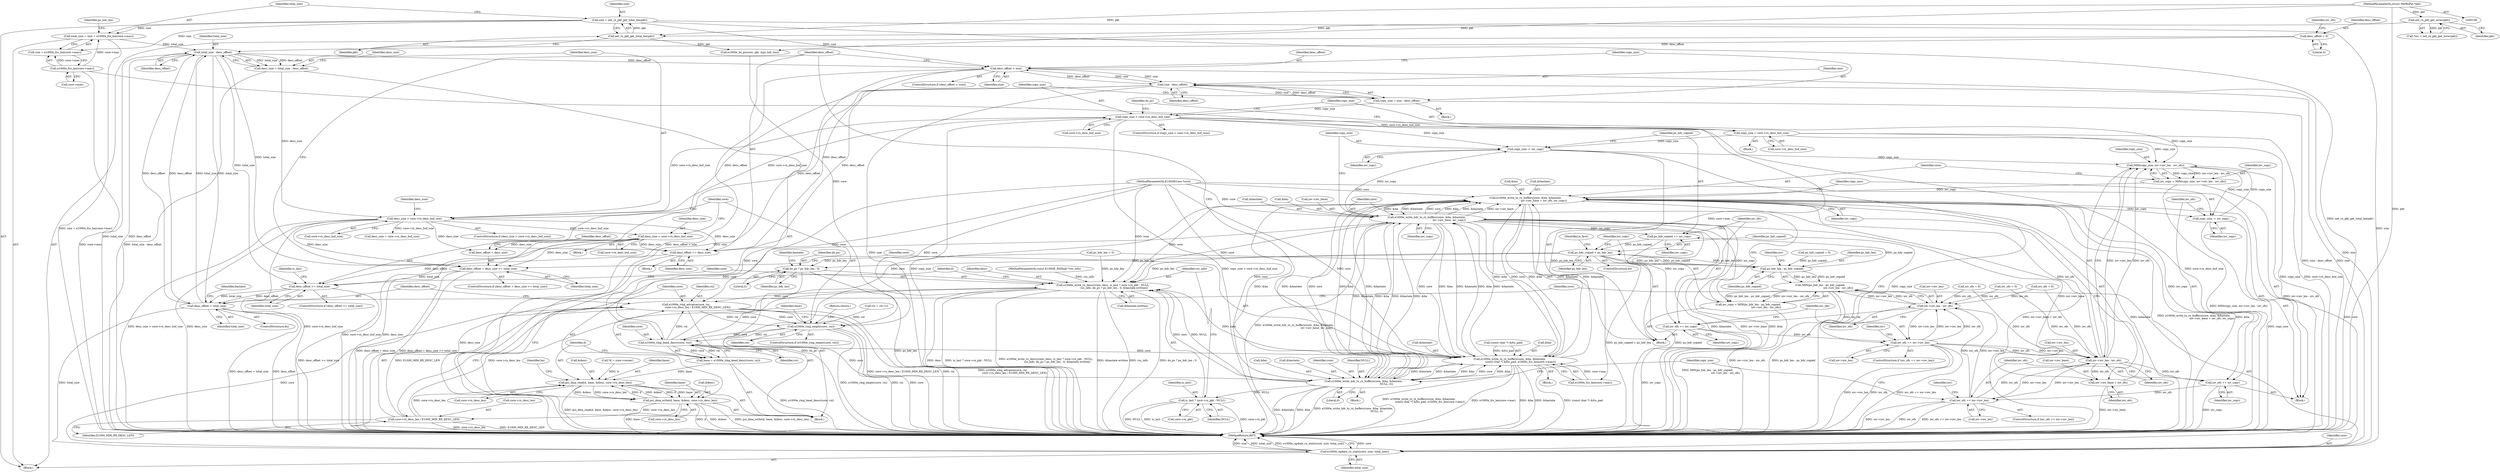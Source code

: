 digraph "0_qemu_4154c7e03fa55b4cf52509a83d50d6c09d743b77_0@API" {
"1000246" [label="(Call,copy_size = core->rx_desc_buf_size)"];
"1000240" [label="(Call,copy_size > core->rx_desc_buf_size)"];
"1000234" [label="(Call,copy_size = size - desc_offset)"];
"1000236" [label="(Call,size - desc_offset)"];
"1000227" [label="(Call,desc_offset < size)"];
"1000182" [label="(Call,total_size - desc_offset)"];
"1000140" [label="(Call,total_size = size + e1000x_fcs_len(core->mac))"];
"1000135" [label="(Call,size = net_rx_pkt_get_total_len(pkt))"];
"1000137" [label="(Call,net_rx_pkt_get_total_len(pkt))"];
"1000132" [label="(Call,net_rx_pkt_get_iovec(pkt))"];
"1000108" [label="(MethodParameterIn,struct NetRxPkt *pkt)"];
"1000144" [label="(Call,e1000x_fcs_len(core->mac))"];
"1000432" [label="(Call,desc_offset < total_size)"];
"1000388" [label="(Call,desc_offset >= total_size)"];
"1000384" [label="(Call,desc_offset += desc_size)"];
"1000186" [label="(Call,desc_size > core->rx_desc_buf_size)"];
"1000180" [label="(Call,desc_size = total_size - desc_offset)"];
"1000197" [label="(Call,desc_size = core->rx_desc_buf_size)"];
"1000364" [label="(Call,desc_offset + desc_size >= total_size)"];
"1000122" [label="(Call,desc_offset = 0)"];
"1000284" [label="(Call,copy_size -= iov_copy)"];
"1000326" [label="(Call,MIN(copy_size, iov->iov_len - iov_ofs))"];
"1000324" [label="(Call,iov_copy = MIN(copy_size, iov->iov_len - iov_ofs))"];
"1000333" [label="(Call,e1000e_write_to_rx_buffers(core, &ba, &bastate,\n                                            iov->iov_base + iov_ofs, iov_copy))"];
"1000274" [label="(Call,e1000e_write_hdr_to_rx_buffers(core, &ba, &bastate,\n                                                      iov->iov_base, iov_copy))"];
"1000287" [label="(Call,ps_hdr_copied += iov_copy)"];
"1000305" [label="(Call,ps_hdr_copied < ps_hdr_len)"];
"1000266" [label="(Call,ps_hdr_len - ps_hdr_copied)"];
"1000265" [label="(Call,MIN(ps_hdr_len - ps_hdr_copied,\n                                           iov->iov_len - iov_ofs))"];
"1000263" [label="(Call,iov_copy = MIN(ps_hdr_len - ps_hdr_copied,\n                                           iov->iov_len - iov_ofs))"];
"1000398" [label="(Call,e1000e_write_rx_descr(core, desc, is_last ? core->rx_pkt : NULL,\n                           rss_info, do_ps ? ps_hdr_len : 0, &bastate.written))"];
"1000424" [label="(Call,e1000e_ring_advance(core, rxi,\n                            core->rx_desc_len / E1000_MIN_RX_DESC_LEN))"];
"1000203" [label="(Call,e1000e_ring_empty(core, rxi))"];
"1000210" [label="(Call,e1000e_ring_head_descr(core, rxi))"];
"1000208" [label="(Call,base = e1000e_ring_head_descr(core, rxi))"];
"1000213" [label="(Call,pci_dma_read(d, base, &desc, core->rx_desc_len))"];
"1000416" [label="(Call,pci_dma_write(d, base, &desc, core->rx_desc_len))"];
"1000427" [label="(Call,core->rx_desc_len / E1000_MIN_RX_DESC_LEN)"];
"1000313" [label="(Call,e1000e_write_hdr_to_rx_buffers(core, &ba, &bastate,\n                                                       NULL, 0))"];
"1000370" [label="(Call,e1000e_write_to_rx_buffers(core, &ba, &bastate,\n                          (const char *) &fcs_pad, e1000x_fcs_len(core->mac)))"];
"1000401" [label="(Call,is_last ? core->rx_pkt : NULL)"];
"1000435" [label="(Call,e1000e_update_rx_stats(core, size, total_size))"];
"1000408" [label="(Call,do_ps ? ps_hdr_len : 0)"];
"1000290" [label="(Call,iov_ofs += iov_copy)"];
"1000294" [label="(Call,iov_ofs == iov->iov_len)"];
"1000269" [label="(Call,iov->iov_len - iov_ofs)"];
"1000328" [label="(Call,iov->iov_len - iov_ofs)"];
"1000339" [label="(Call,iov->iov_base + iov_ofs)"];
"1000348" [label="(Call,iov_ofs += iov_copy)"];
"1000352" [label="(Call,iov_ofs == iov->iov_len)"];
"1000345" [label="(Call,copy_size -= iov_copy)"];
"1000334" [label="(Identifier,core)"];
"1000389" [label="(Identifier,desc_offset)"];
"1000264" [label="(Identifier,iov_copy)"];
"1000211" [label="(Identifier,core)"];
"1000246" [label="(Call,copy_size = core->rx_desc_buf_size)"];
"1000293" [label="(ControlStructure,if (iov_ofs == iov->iov_len))"];
"1000202" [label="(ControlStructure,if (e1000e_ring_empty(core, rxi)))"];
"1000436" [label="(Identifier,core)"];
"1000339" [label="(Call,iov->iov_base + iov_ofs)"];
"1000325" [label="(Identifier,iov_copy)"];
"1000216" [label="(Call,&desc)"];
"1000208" [label="(Call,base = e1000e_ring_head_descr(core, rxi))"];
"1000418" [label="(Identifier,base)"];
"1000132" [label="(Call,net_rx_pkt_get_iovec(pkt))"];
"1000333" [label="(Call,e1000e_write_to_rx_buffers(core, &ba, &bastate,\n                                            iov->iov_base + iov_ofs, iov_copy))"];
"1000402" [label="(Identifier,is_last)"];
"1000263" [label="(Call,iov_copy = MIN(ps_hdr_len - ps_hdr_copied,\n                                           iov->iov_len - iov_ofs))"];
"1000431" [label="(Identifier,E1000_MIN_RX_DESC_LEN)"];
"1000324" [label="(Call,iov_copy = MIN(copy_size, iov->iov_len - iov_ofs))"];
"1000435" [label="(Call,e1000e_update_rx_stats(core, size, total_size))"];
"1000210" [label="(Call,e1000e_ring_head_descr(core, rxi))"];
"1000309" [label="(Identifier,is_first)"];
"1000427" [label="(Call,core->rx_desc_len / E1000_MIN_RX_DESC_LEN)"];
"1000296" [label="(Call,iov->iov_len)"];
"1000371" [label="(Identifier,core)"];
"1000289" [label="(Identifier,iov_copy)"];
"1000390" [label="(Identifier,total_size)"];
"1000346" [label="(Identifier,copy_size)"];
"1000270" [label="(Call,iov->iov_len)"];
"1000126" [label="(Call,iov_ofs = 0)"];
"1000315" [label="(Call,&ba)"];
"1000302" [label="(Call,iov_ofs = 0)"];
"1000284" [label="(Call,copy_size -= iov_copy)"];
"1000124" [label="(Literal,0)"];
"1000209" [label="(Identifier,base)"];
"1000332" [label="(Identifier,iov_ofs)"];
"1000107" [label="(MethodParameterIn,E1000ECore *core)"];
"1000138" [label="(Identifier,pkt)"];
"1000225" [label="(Block,)"];
"1000285" [label="(Identifier,copy_size)"];
"1000343" [label="(Identifier,iov_ofs)"];
"1000290" [label="(Call,iov_ofs += iov_copy)"];
"1000151" [label="(Identifier,ps_hdr_len)"];
"1000388" [label="(Call,desc_offset >= total_size)"];
"1000306" [label="(Identifier,ps_hdr_copied)"];
"1000193" [label="(Identifier,desc_size)"];
"1000142" [label="(Call,size + e1000x_fcs_len(core->mac))"];
"1000322" [label="(Identifier,copy_size)"];
"1000291" [label="(Identifier,iov_ofs)"];
"1000269" [label="(Call,iov->iov_len - iov_ofs)"];
"1000369" [label="(Block,)"];
"1000317" [label="(Call,&bastate)"];
"1000294" [label="(Call,iov_ofs == iov->iov_len)"];
"1000374" [label="(Call,&bastate)"];
"1000432" [label="(Call,desc_offset < total_size)"];
"1000235" [label="(Identifier,copy_size)"];
"1000387" [label="(ControlStructure,if (desc_offset >= total_size))"];
"1000368" [label="(Identifier,total_size)"];
"1000212" [label="(Identifier,rxi)"];
"1000345" [label="(Call,copy_size -= iov_copy)"];
"1000283" [label="(Identifier,iov_copy)"];
"1000288" [label="(Identifier,ps_hdr_copied)"];
"1000398" [label="(Call,e1000e_write_rx_descr(core, desc, is_last ? core->rx_pkt : NULL,\n                           rss_info, do_ps ? ps_hdr_len : 0, &bastate.written))"];
"1000401" [label="(Call,is_last ? core->rx_pkt : NULL)"];
"1000312" [label="(Block,)"];
"1000276" [label="(Call,&ba)"];
"1000226" [label="(ControlStructure,if (desc_offset < size))"];
"1000186" [label="(Call,desc_size > core->rx_desc_buf_size)"];
"1000280" [label="(Call,iov->iov_base)"];
"1000110" [label="(MethodParameterIn,const E1000E_RSSInfo *rss_info)"];
"1000301" [label="(Identifier,iov)"];
"1000287" [label="(Call,ps_hdr_copied += iov_copy)"];
"1000352" [label="(Call,iov_ofs == iov->iov_len)"];
"1000248" [label="(Call,core->rx_desc_buf_size)"];
"1000123" [label="(Identifier,desc_offset)"];
"1000370" [label="(Call,e1000e_write_to_rx_buffers(core, &ba, &bastate,\n                          (const char *) &fcs_pad, e1000x_fcs_len(core->mac)))"];
"1000136" [label="(Identifier,size)"];
"1000354" [label="(Call,iov->iov_len)"];
"1000133" [label="(Identifier,pkt)"];
"1000376" [label="(Call,(const char *) &fcs_pad)"];
"1000184" [label="(Identifier,desc_offset)"];
"1000428" [label="(Call,core->rx_desc_len)"];
"1000275" [label="(Identifier,core)"];
"1000416" [label="(Call,pci_dma_write(d, base, &desc, core->rx_desc_len))"];
"1000205" [label="(Identifier,rxi)"];
"1000351" [label="(ControlStructure,if (iov_ofs == iov->iov_len))"];
"1000197" [label="(Call,desc_size = core->rx_desc_buf_size)"];
"1000108" [label="(MethodParameterIn,struct NetRxPkt *pkt)"];
"1000305" [label="(Call,ps_hdr_copied < ps_hdr_len)"];
"1000439" [label="(MethodReturn,RET)"];
"1000214" [label="(Identifier,d)"];
"1000353" [label="(Identifier,iov_ofs)"];
"1000335" [label="(Call,&ba)"];
"1000385" [label="(Identifier,desc_offset)"];
"1000314" [label="(Identifier,core)"];
"1000350" [label="(Identifier,iov_copy)"];
"1000183" [label="(Identifier,total_size)"];
"1000274" [label="(Call,e1000e_write_hdr_to_rx_buffers(core, &ba, &bastate,\n                                                      iov->iov_base, iov_copy))"];
"1000130" [label="(Call,*iov = net_rx_pkt_get_iovec(pkt))"];
"1000267" [label="(Identifier,ps_hdr_len)"];
"1000111" [label="(Block,)"];
"1000271" [label="(Identifier,iov)"];
"1000426" [label="(Identifier,rxi)"];
"1000113" [label="(Call,*d = core->owner)"];
"1000165" [label="(Call,rxi = rxr->i)"];
"1000323" [label="(Block,)"];
"1000295" [label="(Identifier,iov_ofs)"];
"1000286" [label="(Identifier,iov_copy)"];
"1000320" [label="(Literal,0)"];
"1000307" [label="(Identifier,ps_hdr_len)"];
"1000412" [label="(Call,&bastate.written)"];
"1000419" [label="(Call,&desc)"];
"1000266" [label="(Call,ps_hdr_len - ps_hdr_copied)"];
"1000328" [label="(Call,iov->iov_len - iov_ofs)"];
"1000156" [label="(Call,e1000e_do_ps(core, pkt, &ps_hdr_len))"];
"1000363" [label="(ControlStructure,if (desc_offset + desc_size >= total_size))"];
"1000273" [label="(Identifier,iov_ofs)"];
"1000434" [label="(Identifier,total_size)"];
"1000326" [label="(Call,MIN(copy_size, iov->iov_len - iov_ofs))"];
"1000122" [label="(Call,desc_offset = 0)"];
"1000171" [label="(Block,)"];
"1000247" [label="(Identifier,copy_size)"];
"1000144" [label="(Call,e1000x_fcs_len(core->mac))"];
"1000380" [label="(Call,e1000x_fcs_len(core->mac))"];
"1000240" [label="(Call,copy_size > core->rx_desc_buf_size)"];
"1000237" [label="(Identifier,size)"];
"1000313" [label="(Call,e1000e_write_hdr_to_rx_buffers(core, &ba, &bastate,\n                                                       NULL, 0))"];
"1000414" [label="(Identifier,bastate)"];
"1000292" [label="(Identifier,iov_copy)"];
"1000141" [label="(Identifier,total_size)"];
"1000150" [label="(Call,ps_hdr_len = 0)"];
"1000252" [label="(Identifier,do_ps)"];
"1000242" [label="(Call,core->rx_desc_buf_size)"];
"1000384" [label="(Call,desc_offset += desc_size)"];
"1000215" [label="(Identifier,base)"];
"1000340" [label="(Call,iov->iov_base)"];
"1000187" [label="(Identifier,desc_size)"];
"1000227" [label="(Call,desc_offset < size)"];
"1000191" [label="(Block,)"];
"1000344" [label="(Identifier,iov_copy)"];
"1000417" [label="(Identifier,d)"];
"1000372" [label="(Call,&ba)"];
"1000327" [label="(Identifier,copy_size)"];
"1000319" [label="(Identifier,NULL)"];
"1000425" [label="(Identifier,core)"];
"1000393" [label="(Identifier,is_last)"];
"1000348" [label="(Call,iov_ofs += iov_copy)"];
"1000204" [label="(Identifier,core)"];
"1000127" [label="(Identifier,iov_ofs)"];
"1000360" [label="(Call,iov_ofs = 0)"];
"1000239" [label="(ControlStructure,if (copy_size > core->rx_desc_buf_size))"];
"1000137" [label="(Call,net_rx_pkt_get_total_len(pkt))"];
"1000409" [label="(Identifier,do_ps)"];
"1000140" [label="(Call,total_size = size + e1000x_fcs_len(core->mac))"];
"1000347" [label="(Identifier,iov_copy)"];
"1000145" [label="(Call,core->mac)"];
"1000424" [label="(Call,e1000e_ring_advance(core, rxi,\n                            core->rx_desc_len / E1000_MIN_RX_DESC_LEN))"];
"1000403" [label="(Call,core->rx_pkt)"];
"1000199" [label="(Call,core->rx_desc_buf_size)"];
"1000218" [label="(Call,core->rx_desc_len)"];
"1000386" [label="(Identifier,desc_size)"];
"1000406" [label="(Identifier,NULL)"];
"1000213" [label="(Call,pci_dma_read(d, base, &desc, core->rx_desc_len))"];
"1000170" [label="(ControlStructure,do)"];
"1000175" [label="(Identifier,bastate)"];
"1000359" [label="(Identifier,iov)"];
"1000438" [label="(Identifier,total_size)"];
"1000207" [label="(Return,return;)"];
"1000265" [label="(Call,MIN(ps_hdr_len - ps_hdr_copied,\n                                           iov->iov_len - iov_ofs))"];
"1000245" [label="(Block,)"];
"1000268" [label="(Identifier,ps_hdr_copied)"];
"1000349" [label="(Identifier,iov_ofs)"];
"1000408" [label="(Call,do_ps ? ps_hdr_len : 0)"];
"1000400" [label="(Identifier,desc)"];
"1000203" [label="(Call,e1000e_ring_empty(core, rxi))"];
"1000437" [label="(Identifier,size)"];
"1000258" [label="(Call,ps_hdr_copied = 0)"];
"1000230" [label="(Block,)"];
"1000262" [label="(Block,)"];
"1000364" [label="(Call,desc_offset + desc_size >= total_size)"];
"1000180" [label="(Call,desc_size = total_size - desc_offset)"];
"1000399" [label="(Identifier,core)"];
"1000411" [label="(Literal,0)"];
"1000241" [label="(Identifier,copy_size)"];
"1000185" [label="(ControlStructure,if (desc_size > core->rx_desc_buf_size))"];
"1000433" [label="(Identifier,desc_offset)"];
"1000410" [label="(Identifier,ps_hdr_len)"];
"1000236" [label="(Call,size - desc_offset)"];
"1000135" [label="(Call,size = net_rx_pkt_get_total_len(pkt))"];
"1000181" [label="(Identifier,desc_size)"];
"1000198" [label="(Identifier,desc_size)"];
"1000407" [label="(Identifier,rss_info)"];
"1000228" [label="(Identifier,desc_offset)"];
"1000188" [label="(Call,core->rx_desc_buf_size)"];
"1000192" [label="(Call,desc_size = core->rx_desc_buf_size)"];
"1000421" [label="(Call,core->rx_desc_len)"];
"1000223" [label="(Identifier,ba)"];
"1000329" [label="(Call,iov->iov_len)"];
"1000365" [label="(Call,desc_offset + desc_size)"];
"1000238" [label="(Identifier,desc_offset)"];
"1000278" [label="(Call,&bastate)"];
"1000261" [label="(ControlStructure,do)"];
"1000234" [label="(Call,copy_size = size - desc_offset)"];
"1000182" [label="(Call,total_size - desc_offset)"];
"1000337" [label="(Call,&bastate)"];
"1000229" [label="(Identifier,size)"];
"1000246" -> "1000245"  [label="AST: "];
"1000246" -> "1000248"  [label="CFG: "];
"1000247" -> "1000246"  [label="AST: "];
"1000248" -> "1000246"  [label="AST: "];
"1000252" -> "1000246"  [label="CFG: "];
"1000246" -> "1000439"  [label="DDG: core->rx_desc_buf_size"];
"1000246" -> "1000439"  [label="DDG: copy_size"];
"1000240" -> "1000246"  [label="DDG: core->rx_desc_buf_size"];
"1000246" -> "1000284"  [label="DDG: copy_size"];
"1000246" -> "1000326"  [label="DDG: copy_size"];
"1000240" -> "1000239"  [label="AST: "];
"1000240" -> "1000242"  [label="CFG: "];
"1000241" -> "1000240"  [label="AST: "];
"1000242" -> "1000240"  [label="AST: "];
"1000247" -> "1000240"  [label="CFG: "];
"1000252" -> "1000240"  [label="CFG: "];
"1000240" -> "1000439"  [label="DDG: copy_size > core->rx_desc_buf_size"];
"1000240" -> "1000439"  [label="DDG: core->rx_desc_buf_size"];
"1000240" -> "1000439"  [label="DDG: copy_size"];
"1000240" -> "1000186"  [label="DDG: core->rx_desc_buf_size"];
"1000234" -> "1000240"  [label="DDG: copy_size"];
"1000186" -> "1000240"  [label="DDG: core->rx_desc_buf_size"];
"1000240" -> "1000284"  [label="DDG: copy_size"];
"1000240" -> "1000326"  [label="DDG: copy_size"];
"1000234" -> "1000230"  [label="AST: "];
"1000234" -> "1000236"  [label="CFG: "];
"1000235" -> "1000234"  [label="AST: "];
"1000236" -> "1000234"  [label="AST: "];
"1000241" -> "1000234"  [label="CFG: "];
"1000234" -> "1000439"  [label="DDG: size - desc_offset"];
"1000236" -> "1000234"  [label="DDG: size"];
"1000236" -> "1000234"  [label="DDG: desc_offset"];
"1000236" -> "1000238"  [label="CFG: "];
"1000237" -> "1000236"  [label="AST: "];
"1000238" -> "1000236"  [label="AST: "];
"1000236" -> "1000439"  [label="DDG: size"];
"1000236" -> "1000227"  [label="DDG: size"];
"1000227" -> "1000236"  [label="DDG: size"];
"1000227" -> "1000236"  [label="DDG: desc_offset"];
"1000236" -> "1000364"  [label="DDG: desc_offset"];
"1000236" -> "1000365"  [label="DDG: desc_offset"];
"1000236" -> "1000384"  [label="DDG: desc_offset"];
"1000236" -> "1000435"  [label="DDG: size"];
"1000227" -> "1000226"  [label="AST: "];
"1000227" -> "1000229"  [label="CFG: "];
"1000228" -> "1000227"  [label="AST: "];
"1000229" -> "1000227"  [label="AST: "];
"1000235" -> "1000227"  [label="CFG: "];
"1000385" -> "1000227"  [label="CFG: "];
"1000227" -> "1000439"  [label="DDG: desc_offset < size"];
"1000227" -> "1000439"  [label="DDG: size"];
"1000182" -> "1000227"  [label="DDG: desc_offset"];
"1000135" -> "1000227"  [label="DDG: size"];
"1000227" -> "1000384"  [label="DDG: desc_offset"];
"1000227" -> "1000435"  [label="DDG: size"];
"1000182" -> "1000180"  [label="AST: "];
"1000182" -> "1000184"  [label="CFG: "];
"1000183" -> "1000182"  [label="AST: "];
"1000184" -> "1000182"  [label="AST: "];
"1000180" -> "1000182"  [label="CFG: "];
"1000182" -> "1000439"  [label="DDG: desc_offset"];
"1000182" -> "1000439"  [label="DDG: total_size"];
"1000182" -> "1000180"  [label="DDG: total_size"];
"1000182" -> "1000180"  [label="DDG: desc_offset"];
"1000140" -> "1000182"  [label="DDG: total_size"];
"1000432" -> "1000182"  [label="DDG: total_size"];
"1000432" -> "1000182"  [label="DDG: desc_offset"];
"1000122" -> "1000182"  [label="DDG: desc_offset"];
"1000182" -> "1000364"  [label="DDG: total_size"];
"1000182" -> "1000388"  [label="DDG: total_size"];
"1000182" -> "1000432"  [label="DDG: desc_offset"];
"1000182" -> "1000432"  [label="DDG: total_size"];
"1000140" -> "1000111"  [label="AST: "];
"1000140" -> "1000142"  [label="CFG: "];
"1000141" -> "1000140"  [label="AST: "];
"1000142" -> "1000140"  [label="AST: "];
"1000151" -> "1000140"  [label="CFG: "];
"1000140" -> "1000439"  [label="DDG: size + e1000x_fcs_len(core->mac)"];
"1000135" -> "1000140"  [label="DDG: size"];
"1000144" -> "1000140"  [label="DDG: core->mac"];
"1000135" -> "1000111"  [label="AST: "];
"1000135" -> "1000137"  [label="CFG: "];
"1000136" -> "1000135"  [label="AST: "];
"1000137" -> "1000135"  [label="AST: "];
"1000141" -> "1000135"  [label="CFG: "];
"1000135" -> "1000439"  [label="DDG: net_rx_pkt_get_total_len(pkt)"];
"1000137" -> "1000135"  [label="DDG: pkt"];
"1000135" -> "1000142"  [label="DDG: size"];
"1000135" -> "1000435"  [label="DDG: size"];
"1000137" -> "1000138"  [label="CFG: "];
"1000138" -> "1000137"  [label="AST: "];
"1000132" -> "1000137"  [label="DDG: pkt"];
"1000108" -> "1000137"  [label="DDG: pkt"];
"1000137" -> "1000156"  [label="DDG: pkt"];
"1000132" -> "1000130"  [label="AST: "];
"1000132" -> "1000133"  [label="CFG: "];
"1000133" -> "1000132"  [label="AST: "];
"1000130" -> "1000132"  [label="CFG: "];
"1000132" -> "1000130"  [label="DDG: pkt"];
"1000108" -> "1000132"  [label="DDG: pkt"];
"1000108" -> "1000106"  [label="AST: "];
"1000108" -> "1000439"  [label="DDG: pkt"];
"1000108" -> "1000156"  [label="DDG: pkt"];
"1000144" -> "1000142"  [label="AST: "];
"1000144" -> "1000145"  [label="CFG: "];
"1000145" -> "1000144"  [label="AST: "];
"1000142" -> "1000144"  [label="CFG: "];
"1000144" -> "1000439"  [label="DDG: core->mac"];
"1000144" -> "1000142"  [label="DDG: core->mac"];
"1000144" -> "1000380"  [label="DDG: core->mac"];
"1000432" -> "1000170"  [label="AST: "];
"1000432" -> "1000434"  [label="CFG: "];
"1000433" -> "1000432"  [label="AST: "];
"1000434" -> "1000432"  [label="AST: "];
"1000175" -> "1000432"  [label="CFG: "];
"1000436" -> "1000432"  [label="CFG: "];
"1000432" -> "1000439"  [label="DDG: desc_offset < total_size"];
"1000432" -> "1000439"  [label="DDG: desc_offset"];
"1000388" -> "1000432"  [label="DDG: desc_offset"];
"1000388" -> "1000432"  [label="DDG: total_size"];
"1000432" -> "1000435"  [label="DDG: total_size"];
"1000388" -> "1000387"  [label="AST: "];
"1000388" -> "1000390"  [label="CFG: "];
"1000389" -> "1000388"  [label="AST: "];
"1000390" -> "1000388"  [label="AST: "];
"1000393" -> "1000388"  [label="CFG: "];
"1000399" -> "1000388"  [label="CFG: "];
"1000388" -> "1000439"  [label="DDG: desc_offset >= total_size"];
"1000384" -> "1000388"  [label="DDG: desc_offset"];
"1000364" -> "1000388"  [label="DDG: total_size"];
"1000384" -> "1000225"  [label="AST: "];
"1000384" -> "1000386"  [label="CFG: "];
"1000385" -> "1000384"  [label="AST: "];
"1000386" -> "1000384"  [label="AST: "];
"1000389" -> "1000384"  [label="CFG: "];
"1000384" -> "1000439"  [label="DDG: desc_size"];
"1000186" -> "1000384"  [label="DDG: desc_size"];
"1000197" -> "1000384"  [label="DDG: desc_size"];
"1000186" -> "1000185"  [label="AST: "];
"1000186" -> "1000188"  [label="CFG: "];
"1000187" -> "1000186"  [label="AST: "];
"1000188" -> "1000186"  [label="AST: "];
"1000193" -> "1000186"  [label="CFG: "];
"1000204" -> "1000186"  [label="CFG: "];
"1000186" -> "1000439"  [label="DDG: core->rx_desc_buf_size"];
"1000186" -> "1000439"  [label="DDG: desc_size > core->rx_desc_buf_size"];
"1000186" -> "1000439"  [label="DDG: desc_size"];
"1000180" -> "1000186"  [label="DDG: desc_size"];
"1000186" -> "1000192"  [label="DDG: core->rx_desc_buf_size"];
"1000186" -> "1000197"  [label="DDG: core->rx_desc_buf_size"];
"1000186" -> "1000364"  [label="DDG: desc_size"];
"1000186" -> "1000365"  [label="DDG: desc_size"];
"1000180" -> "1000171"  [label="AST: "];
"1000181" -> "1000180"  [label="AST: "];
"1000187" -> "1000180"  [label="CFG: "];
"1000180" -> "1000439"  [label="DDG: total_size - desc_offset"];
"1000197" -> "1000191"  [label="AST: "];
"1000197" -> "1000199"  [label="CFG: "];
"1000198" -> "1000197"  [label="AST: "];
"1000199" -> "1000197"  [label="AST: "];
"1000204" -> "1000197"  [label="CFG: "];
"1000197" -> "1000439"  [label="DDG: core->rx_desc_buf_size"];
"1000197" -> "1000439"  [label="DDG: desc_size"];
"1000197" -> "1000364"  [label="DDG: desc_size"];
"1000197" -> "1000365"  [label="DDG: desc_size"];
"1000364" -> "1000363"  [label="AST: "];
"1000364" -> "1000368"  [label="CFG: "];
"1000365" -> "1000364"  [label="AST: "];
"1000368" -> "1000364"  [label="AST: "];
"1000371" -> "1000364"  [label="CFG: "];
"1000385" -> "1000364"  [label="CFG: "];
"1000364" -> "1000439"  [label="DDG: desc_offset + desc_size"];
"1000364" -> "1000439"  [label="DDG: desc_offset + desc_size >= total_size"];
"1000122" -> "1000111"  [label="AST: "];
"1000122" -> "1000124"  [label="CFG: "];
"1000123" -> "1000122"  [label="AST: "];
"1000124" -> "1000122"  [label="AST: "];
"1000127" -> "1000122"  [label="CFG: "];
"1000284" -> "1000262"  [label="AST: "];
"1000284" -> "1000286"  [label="CFG: "];
"1000285" -> "1000284"  [label="AST: "];
"1000286" -> "1000284"  [label="AST: "];
"1000288" -> "1000284"  [label="CFG: "];
"1000284" -> "1000439"  [label="DDG: copy_size"];
"1000274" -> "1000284"  [label="DDG: iov_copy"];
"1000284" -> "1000326"  [label="DDG: copy_size"];
"1000326" -> "1000324"  [label="AST: "];
"1000326" -> "1000328"  [label="CFG: "];
"1000327" -> "1000326"  [label="AST: "];
"1000328" -> "1000326"  [label="AST: "];
"1000324" -> "1000326"  [label="CFG: "];
"1000326" -> "1000439"  [label="DDG: iov->iov_len - iov_ofs"];
"1000326" -> "1000324"  [label="DDG: copy_size"];
"1000326" -> "1000324"  [label="DDG: iov->iov_len - iov_ofs"];
"1000345" -> "1000326"  [label="DDG: copy_size"];
"1000328" -> "1000326"  [label="DDG: iov->iov_len"];
"1000328" -> "1000326"  [label="DDG: iov_ofs"];
"1000326" -> "1000345"  [label="DDG: copy_size"];
"1000324" -> "1000323"  [label="AST: "];
"1000325" -> "1000324"  [label="AST: "];
"1000334" -> "1000324"  [label="CFG: "];
"1000324" -> "1000439"  [label="DDG: MIN(copy_size, iov->iov_len - iov_ofs)"];
"1000324" -> "1000333"  [label="DDG: iov_copy"];
"1000333" -> "1000323"  [label="AST: "];
"1000333" -> "1000344"  [label="CFG: "];
"1000334" -> "1000333"  [label="AST: "];
"1000335" -> "1000333"  [label="AST: "];
"1000337" -> "1000333"  [label="AST: "];
"1000339" -> "1000333"  [label="AST: "];
"1000344" -> "1000333"  [label="AST: "];
"1000346" -> "1000333"  [label="CFG: "];
"1000333" -> "1000439"  [label="DDG: iov->iov_base + iov_ofs"];
"1000333" -> "1000439"  [label="DDG: e1000e_write_to_rx_buffers(core, &ba, &bastate,\n                                            iov->iov_base + iov_ofs, iov_copy)"];
"1000333" -> "1000439"  [label="DDG: &bastate"];
"1000333" -> "1000439"  [label="DDG: &ba"];
"1000333" -> "1000274"  [label="DDG: &ba"];
"1000333" -> "1000274"  [label="DDG: &bastate"];
"1000333" -> "1000313"  [label="DDG: &ba"];
"1000333" -> "1000313"  [label="DDG: &bastate"];
"1000210" -> "1000333"  [label="DDG: core"];
"1000313" -> "1000333"  [label="DDG: core"];
"1000313" -> "1000333"  [label="DDG: &ba"];
"1000313" -> "1000333"  [label="DDG: &bastate"];
"1000274" -> "1000333"  [label="DDG: core"];
"1000274" -> "1000333"  [label="DDG: &ba"];
"1000274" -> "1000333"  [label="DDG: &bastate"];
"1000274" -> "1000333"  [label="DDG: iov->iov_base"];
"1000107" -> "1000333"  [label="DDG: core"];
"1000370" -> "1000333"  [label="DDG: &ba"];
"1000370" -> "1000333"  [label="DDG: &bastate"];
"1000328" -> "1000333"  [label="DDG: iov_ofs"];
"1000333" -> "1000345"  [label="DDG: iov_copy"];
"1000333" -> "1000348"  [label="DDG: iov_copy"];
"1000333" -> "1000370"  [label="DDG: core"];
"1000333" -> "1000370"  [label="DDG: &ba"];
"1000333" -> "1000370"  [label="DDG: &bastate"];
"1000333" -> "1000398"  [label="DDG: core"];
"1000274" -> "1000262"  [label="AST: "];
"1000274" -> "1000283"  [label="CFG: "];
"1000275" -> "1000274"  [label="AST: "];
"1000276" -> "1000274"  [label="AST: "];
"1000278" -> "1000274"  [label="AST: "];
"1000280" -> "1000274"  [label="AST: "];
"1000283" -> "1000274"  [label="AST: "];
"1000285" -> "1000274"  [label="CFG: "];
"1000274" -> "1000439"  [label="DDG: iov->iov_base"];
"1000274" -> "1000439"  [label="DDG: e1000e_write_hdr_to_rx_buffers(core, &ba, &bastate,\n                                                      iov->iov_base, iov_copy)"];
"1000274" -> "1000439"  [label="DDG: &bastate"];
"1000274" -> "1000439"  [label="DDG: &ba"];
"1000210" -> "1000274"  [label="DDG: core"];
"1000107" -> "1000274"  [label="DDG: core"];
"1000313" -> "1000274"  [label="DDG: &ba"];
"1000313" -> "1000274"  [label="DDG: &bastate"];
"1000370" -> "1000274"  [label="DDG: &ba"];
"1000370" -> "1000274"  [label="DDG: &bastate"];
"1000263" -> "1000274"  [label="DDG: iov_copy"];
"1000274" -> "1000287"  [label="DDG: iov_copy"];
"1000274" -> "1000290"  [label="DDG: iov_copy"];
"1000274" -> "1000313"  [label="DDG: &ba"];
"1000274" -> "1000313"  [label="DDG: &bastate"];
"1000274" -> "1000339"  [label="DDG: iov->iov_base"];
"1000274" -> "1000370"  [label="DDG: core"];
"1000274" -> "1000370"  [label="DDG: &ba"];
"1000274" -> "1000370"  [label="DDG: &bastate"];
"1000274" -> "1000398"  [label="DDG: core"];
"1000287" -> "1000262"  [label="AST: "];
"1000287" -> "1000289"  [label="CFG: "];
"1000288" -> "1000287"  [label="AST: "];
"1000289" -> "1000287"  [label="AST: "];
"1000291" -> "1000287"  [label="CFG: "];
"1000266" -> "1000287"  [label="DDG: ps_hdr_copied"];
"1000287" -> "1000305"  [label="DDG: ps_hdr_copied"];
"1000305" -> "1000261"  [label="AST: "];
"1000305" -> "1000307"  [label="CFG: "];
"1000306" -> "1000305"  [label="AST: "];
"1000307" -> "1000305"  [label="AST: "];
"1000264" -> "1000305"  [label="CFG: "];
"1000309" -> "1000305"  [label="CFG: "];
"1000305" -> "1000439"  [label="DDG: ps_hdr_copied < ps_hdr_len"];
"1000305" -> "1000439"  [label="DDG: ps_hdr_copied"];
"1000305" -> "1000266"  [label="DDG: ps_hdr_len"];
"1000305" -> "1000266"  [label="DDG: ps_hdr_copied"];
"1000266" -> "1000305"  [label="DDG: ps_hdr_len"];
"1000305" -> "1000398"  [label="DDG: ps_hdr_len"];
"1000305" -> "1000408"  [label="DDG: ps_hdr_len"];
"1000266" -> "1000265"  [label="AST: "];
"1000266" -> "1000268"  [label="CFG: "];
"1000267" -> "1000266"  [label="AST: "];
"1000268" -> "1000266"  [label="AST: "];
"1000271" -> "1000266"  [label="CFG: "];
"1000266" -> "1000265"  [label="DDG: ps_hdr_len"];
"1000266" -> "1000265"  [label="DDG: ps_hdr_copied"];
"1000150" -> "1000266"  [label="DDG: ps_hdr_len"];
"1000258" -> "1000266"  [label="DDG: ps_hdr_copied"];
"1000265" -> "1000263"  [label="AST: "];
"1000265" -> "1000269"  [label="CFG: "];
"1000269" -> "1000265"  [label="AST: "];
"1000263" -> "1000265"  [label="CFG: "];
"1000265" -> "1000439"  [label="DDG: iov->iov_len - iov_ofs"];
"1000265" -> "1000439"  [label="DDG: ps_hdr_len - ps_hdr_copied"];
"1000265" -> "1000263"  [label="DDG: ps_hdr_len - ps_hdr_copied"];
"1000265" -> "1000263"  [label="DDG: iov->iov_len - iov_ofs"];
"1000269" -> "1000265"  [label="DDG: iov->iov_len"];
"1000269" -> "1000265"  [label="DDG: iov_ofs"];
"1000263" -> "1000262"  [label="AST: "];
"1000264" -> "1000263"  [label="AST: "];
"1000275" -> "1000263"  [label="CFG: "];
"1000263" -> "1000439"  [label="DDG: MIN(ps_hdr_len - ps_hdr_copied,\n                                           iov->iov_len - iov_ofs)"];
"1000398" -> "1000171"  [label="AST: "];
"1000398" -> "1000412"  [label="CFG: "];
"1000399" -> "1000398"  [label="AST: "];
"1000400" -> "1000398"  [label="AST: "];
"1000401" -> "1000398"  [label="AST: "];
"1000407" -> "1000398"  [label="AST: "];
"1000408" -> "1000398"  [label="AST: "];
"1000412" -> "1000398"  [label="AST: "];
"1000417" -> "1000398"  [label="CFG: "];
"1000398" -> "1000439"  [label="DDG: is_last ? core->rx_pkt : NULL"];
"1000398" -> "1000439"  [label="DDG: e1000e_write_rx_descr(core, desc, is_last ? core->rx_pkt : NULL,\n                           rss_info, do_ps ? ps_hdr_len : 0, &bastate.written)"];
"1000398" -> "1000439"  [label="DDG: &bastate.written"];
"1000398" -> "1000439"  [label="DDG: rss_info"];
"1000398" -> "1000439"  [label="DDG: do_ps ? ps_hdr_len : 0"];
"1000398" -> "1000439"  [label="DDG: desc"];
"1000210" -> "1000398"  [label="DDG: core"];
"1000313" -> "1000398"  [label="DDG: core"];
"1000313" -> "1000398"  [label="DDG: NULL"];
"1000370" -> "1000398"  [label="DDG: core"];
"1000107" -> "1000398"  [label="DDG: core"];
"1000110" -> "1000398"  [label="DDG: rss_info"];
"1000150" -> "1000398"  [label="DDG: ps_hdr_len"];
"1000398" -> "1000424"  [label="DDG: core"];
"1000424" -> "1000171"  [label="AST: "];
"1000424" -> "1000427"  [label="CFG: "];
"1000425" -> "1000424"  [label="AST: "];
"1000426" -> "1000424"  [label="AST: "];
"1000427" -> "1000424"  [label="AST: "];
"1000433" -> "1000424"  [label="CFG: "];
"1000424" -> "1000439"  [label="DDG: core->rx_desc_len / E1000_MIN_RX_DESC_LEN"];
"1000424" -> "1000439"  [label="DDG: rxi"];
"1000424" -> "1000439"  [label="DDG: e1000e_ring_advance(core, rxi,\n                            core->rx_desc_len / E1000_MIN_RX_DESC_LEN)"];
"1000424" -> "1000203"  [label="DDG: core"];
"1000424" -> "1000203"  [label="DDG: rxi"];
"1000107" -> "1000424"  [label="DDG: core"];
"1000210" -> "1000424"  [label="DDG: rxi"];
"1000427" -> "1000424"  [label="DDG: core->rx_desc_len"];
"1000427" -> "1000424"  [label="DDG: E1000_MIN_RX_DESC_LEN"];
"1000424" -> "1000435"  [label="DDG: core"];
"1000203" -> "1000202"  [label="AST: "];
"1000203" -> "1000205"  [label="CFG: "];
"1000204" -> "1000203"  [label="AST: "];
"1000205" -> "1000203"  [label="AST: "];
"1000207" -> "1000203"  [label="CFG: "];
"1000209" -> "1000203"  [label="CFG: "];
"1000203" -> "1000439"  [label="DDG: e1000e_ring_empty(core, rxi)"];
"1000203" -> "1000439"  [label="DDG: rxi"];
"1000203" -> "1000439"  [label="DDG: core"];
"1000156" -> "1000203"  [label="DDG: core"];
"1000107" -> "1000203"  [label="DDG: core"];
"1000165" -> "1000203"  [label="DDG: rxi"];
"1000203" -> "1000210"  [label="DDG: core"];
"1000203" -> "1000210"  [label="DDG: rxi"];
"1000210" -> "1000208"  [label="AST: "];
"1000210" -> "1000212"  [label="CFG: "];
"1000211" -> "1000210"  [label="AST: "];
"1000212" -> "1000210"  [label="AST: "];
"1000208" -> "1000210"  [label="CFG: "];
"1000210" -> "1000208"  [label="DDG: core"];
"1000210" -> "1000208"  [label="DDG: rxi"];
"1000107" -> "1000210"  [label="DDG: core"];
"1000210" -> "1000313"  [label="DDG: core"];
"1000210" -> "1000370"  [label="DDG: core"];
"1000208" -> "1000171"  [label="AST: "];
"1000209" -> "1000208"  [label="AST: "];
"1000214" -> "1000208"  [label="CFG: "];
"1000208" -> "1000439"  [label="DDG: e1000e_ring_head_descr(core, rxi)"];
"1000208" -> "1000213"  [label="DDG: base"];
"1000213" -> "1000171"  [label="AST: "];
"1000213" -> "1000218"  [label="CFG: "];
"1000214" -> "1000213"  [label="AST: "];
"1000215" -> "1000213"  [label="AST: "];
"1000216" -> "1000213"  [label="AST: "];
"1000218" -> "1000213"  [label="AST: "];
"1000223" -> "1000213"  [label="CFG: "];
"1000213" -> "1000439"  [label="DDG: pci_dma_read(d, base, &desc, core->rx_desc_len)"];
"1000113" -> "1000213"  [label="DDG: d"];
"1000416" -> "1000213"  [label="DDG: d"];
"1000416" -> "1000213"  [label="DDG: &desc"];
"1000427" -> "1000213"  [label="DDG: core->rx_desc_len"];
"1000213" -> "1000416"  [label="DDG: d"];
"1000213" -> "1000416"  [label="DDG: base"];
"1000213" -> "1000416"  [label="DDG: &desc"];
"1000213" -> "1000416"  [label="DDG: core->rx_desc_len"];
"1000416" -> "1000171"  [label="AST: "];
"1000416" -> "1000421"  [label="CFG: "];
"1000417" -> "1000416"  [label="AST: "];
"1000418" -> "1000416"  [label="AST: "];
"1000419" -> "1000416"  [label="AST: "];
"1000421" -> "1000416"  [label="AST: "];
"1000425" -> "1000416"  [label="CFG: "];
"1000416" -> "1000439"  [label="DDG: pci_dma_write(d, base, &desc, core->rx_desc_len)"];
"1000416" -> "1000439"  [label="DDG: base"];
"1000416" -> "1000439"  [label="DDG: d"];
"1000416" -> "1000439"  [label="DDG: &desc"];
"1000416" -> "1000427"  [label="DDG: core->rx_desc_len"];
"1000427" -> "1000431"  [label="CFG: "];
"1000428" -> "1000427"  [label="AST: "];
"1000431" -> "1000427"  [label="AST: "];
"1000427" -> "1000439"  [label="DDG: core->rx_desc_len"];
"1000427" -> "1000439"  [label="DDG: E1000_MIN_RX_DESC_LEN"];
"1000313" -> "1000312"  [label="AST: "];
"1000313" -> "1000320"  [label="CFG: "];
"1000314" -> "1000313"  [label="AST: "];
"1000315" -> "1000313"  [label="AST: "];
"1000317" -> "1000313"  [label="AST: "];
"1000319" -> "1000313"  [label="AST: "];
"1000320" -> "1000313"  [label="AST: "];
"1000322" -> "1000313"  [label="CFG: "];
"1000313" -> "1000439"  [label="DDG: &ba"];
"1000313" -> "1000439"  [label="DDG: e1000e_write_hdr_to_rx_buffers(core, &ba, &bastate,\n                                                       NULL, 0)"];
"1000313" -> "1000439"  [label="DDG: &bastate"];
"1000107" -> "1000313"  [label="DDG: core"];
"1000370" -> "1000313"  [label="DDG: &ba"];
"1000370" -> "1000313"  [label="DDG: &bastate"];
"1000313" -> "1000370"  [label="DDG: core"];
"1000313" -> "1000370"  [label="DDG: &ba"];
"1000313" -> "1000370"  [label="DDG: &bastate"];
"1000313" -> "1000401"  [label="DDG: NULL"];
"1000370" -> "1000369"  [label="AST: "];
"1000370" -> "1000380"  [label="CFG: "];
"1000371" -> "1000370"  [label="AST: "];
"1000372" -> "1000370"  [label="AST: "];
"1000374" -> "1000370"  [label="AST: "];
"1000376" -> "1000370"  [label="AST: "];
"1000380" -> "1000370"  [label="AST: "];
"1000385" -> "1000370"  [label="CFG: "];
"1000370" -> "1000439"  [label="DDG: (const char *) &fcs_pad"];
"1000370" -> "1000439"  [label="DDG: e1000e_write_to_rx_buffers(core, &ba, &bastate,\n                          (const char *) &fcs_pad, e1000x_fcs_len(core->mac))"];
"1000370" -> "1000439"  [label="DDG: e1000x_fcs_len(core->mac)"];
"1000370" -> "1000439"  [label="DDG: &ba"];
"1000370" -> "1000439"  [label="DDG: &bastate"];
"1000107" -> "1000370"  [label="DDG: core"];
"1000376" -> "1000370"  [label="DDG: &fcs_pad"];
"1000380" -> "1000370"  [label="DDG: core->mac"];
"1000401" -> "1000403"  [label="CFG: "];
"1000401" -> "1000406"  [label="CFG: "];
"1000402" -> "1000401"  [label="AST: "];
"1000403" -> "1000401"  [label="AST: "];
"1000406" -> "1000401"  [label="AST: "];
"1000407" -> "1000401"  [label="CFG: "];
"1000401" -> "1000439"  [label="DDG: is_last"];
"1000401" -> "1000439"  [label="DDG: core->rx_pkt"];
"1000401" -> "1000439"  [label="DDG: NULL"];
"1000435" -> "1000111"  [label="AST: "];
"1000435" -> "1000438"  [label="CFG: "];
"1000436" -> "1000435"  [label="AST: "];
"1000437" -> "1000435"  [label="AST: "];
"1000438" -> "1000435"  [label="AST: "];
"1000439" -> "1000435"  [label="CFG: "];
"1000435" -> "1000439"  [label="DDG: core"];
"1000435" -> "1000439"  [label="DDG: size"];
"1000435" -> "1000439"  [label="DDG: total_size"];
"1000435" -> "1000439"  [label="DDG: e1000e_update_rx_stats(core, size, total_size)"];
"1000107" -> "1000435"  [label="DDG: core"];
"1000408" -> "1000410"  [label="CFG: "];
"1000408" -> "1000411"  [label="CFG: "];
"1000409" -> "1000408"  [label="AST: "];
"1000410" -> "1000408"  [label="AST: "];
"1000411" -> "1000408"  [label="AST: "];
"1000414" -> "1000408"  [label="CFG: "];
"1000408" -> "1000439"  [label="DDG: do_ps"];
"1000408" -> "1000439"  [label="DDG: ps_hdr_len"];
"1000150" -> "1000408"  [label="DDG: ps_hdr_len"];
"1000290" -> "1000262"  [label="AST: "];
"1000290" -> "1000292"  [label="CFG: "];
"1000291" -> "1000290"  [label="AST: "];
"1000292" -> "1000290"  [label="AST: "];
"1000295" -> "1000290"  [label="CFG: "];
"1000290" -> "1000439"  [label="DDG: iov_copy"];
"1000269" -> "1000290"  [label="DDG: iov_ofs"];
"1000290" -> "1000294"  [label="DDG: iov_ofs"];
"1000294" -> "1000293"  [label="AST: "];
"1000294" -> "1000296"  [label="CFG: "];
"1000295" -> "1000294"  [label="AST: "];
"1000296" -> "1000294"  [label="AST: "];
"1000306" -> "1000294"  [label="CFG: "];
"1000301" -> "1000294"  [label="CFG: "];
"1000294" -> "1000439"  [label="DDG: iov_ofs == iov->iov_len"];
"1000294" -> "1000439"  [label="DDG: iov->iov_len"];
"1000294" -> "1000439"  [label="DDG: iov_ofs"];
"1000294" -> "1000269"  [label="DDG: iov->iov_len"];
"1000294" -> "1000269"  [label="DDG: iov_ofs"];
"1000269" -> "1000294"  [label="DDG: iov->iov_len"];
"1000294" -> "1000328"  [label="DDG: iov->iov_len"];
"1000294" -> "1000328"  [label="DDG: iov_ofs"];
"1000269" -> "1000273"  [label="CFG: "];
"1000270" -> "1000269"  [label="AST: "];
"1000273" -> "1000269"  [label="AST: "];
"1000352" -> "1000269"  [label="DDG: iov->iov_len"];
"1000352" -> "1000269"  [label="DDG: iov_ofs"];
"1000360" -> "1000269"  [label="DDG: iov_ofs"];
"1000302" -> "1000269"  [label="DDG: iov_ofs"];
"1000126" -> "1000269"  [label="DDG: iov_ofs"];
"1000328" -> "1000332"  [label="CFG: "];
"1000329" -> "1000328"  [label="AST: "];
"1000332" -> "1000328"  [label="AST: "];
"1000352" -> "1000328"  [label="DDG: iov->iov_len"];
"1000352" -> "1000328"  [label="DDG: iov_ofs"];
"1000360" -> "1000328"  [label="DDG: iov_ofs"];
"1000302" -> "1000328"  [label="DDG: iov_ofs"];
"1000126" -> "1000328"  [label="DDG: iov_ofs"];
"1000328" -> "1000339"  [label="DDG: iov_ofs"];
"1000328" -> "1000348"  [label="DDG: iov_ofs"];
"1000328" -> "1000352"  [label="DDG: iov->iov_len"];
"1000339" -> "1000343"  [label="CFG: "];
"1000340" -> "1000339"  [label="AST: "];
"1000343" -> "1000339"  [label="AST: "];
"1000344" -> "1000339"  [label="CFG: "];
"1000339" -> "1000439"  [label="DDG: iov->iov_base"];
"1000348" -> "1000323"  [label="AST: "];
"1000348" -> "1000350"  [label="CFG: "];
"1000349" -> "1000348"  [label="AST: "];
"1000350" -> "1000348"  [label="AST: "];
"1000353" -> "1000348"  [label="CFG: "];
"1000348" -> "1000439"  [label="DDG: iov_copy"];
"1000348" -> "1000352"  [label="DDG: iov_ofs"];
"1000352" -> "1000351"  [label="AST: "];
"1000352" -> "1000354"  [label="CFG: "];
"1000353" -> "1000352"  [label="AST: "];
"1000354" -> "1000352"  [label="AST: "];
"1000322" -> "1000352"  [label="CFG: "];
"1000359" -> "1000352"  [label="CFG: "];
"1000352" -> "1000439"  [label="DDG: iov_ofs"];
"1000352" -> "1000439"  [label="DDG: iov_ofs == iov->iov_len"];
"1000352" -> "1000439"  [label="DDG: iov->iov_len"];
"1000345" -> "1000323"  [label="AST: "];
"1000345" -> "1000347"  [label="CFG: "];
"1000346" -> "1000345"  [label="AST: "];
"1000347" -> "1000345"  [label="AST: "];
"1000349" -> "1000345"  [label="CFG: "];
"1000345" -> "1000439"  [label="DDG: copy_size"];
}
